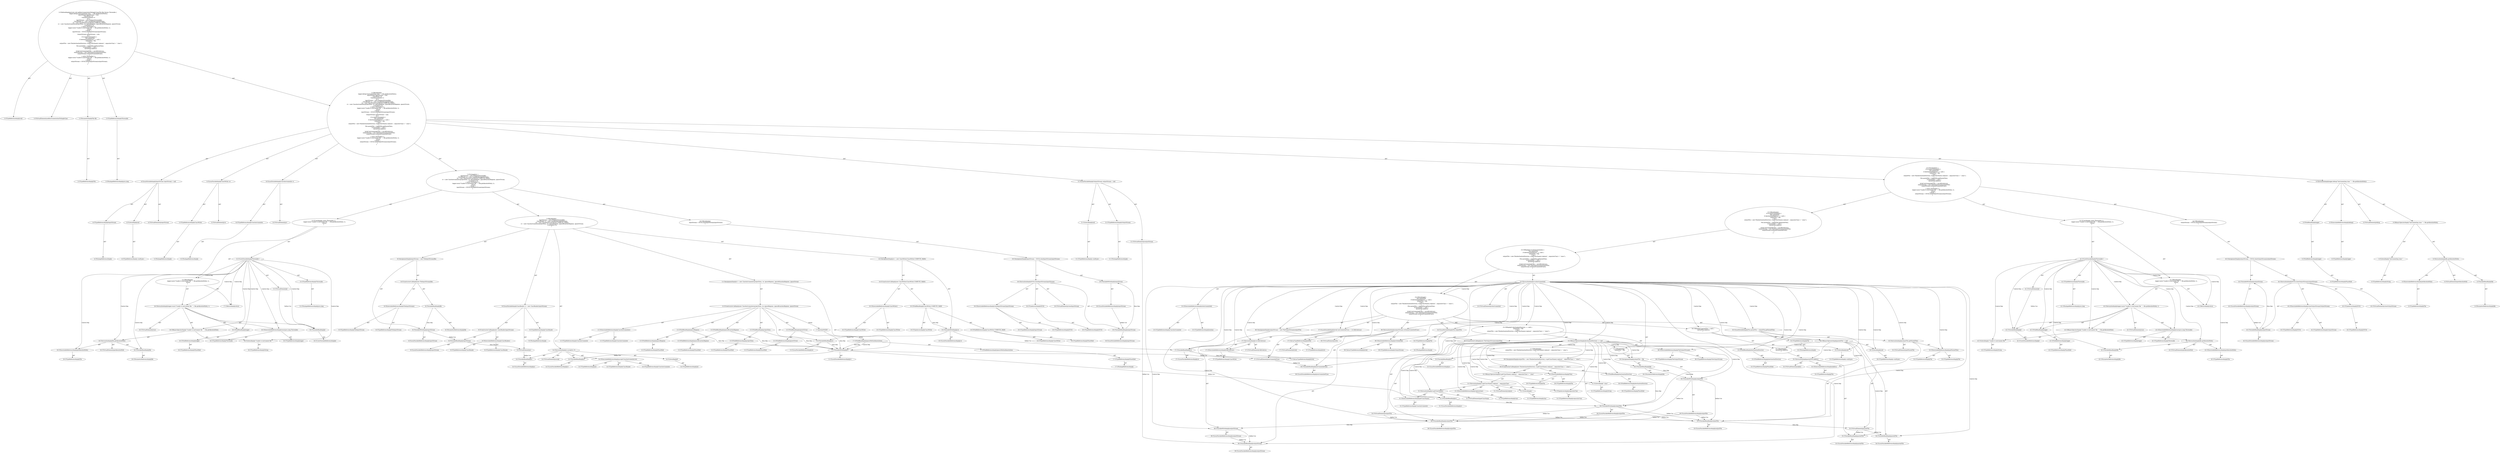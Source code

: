 digraph "addInstrumentationToSingleClass#?,File" {
0 [label="2:CtTypeReferenceImpl@void" shape=ellipse]
1 [label="2:CtVirtualElement@addInstrumentationToSingleClass" shape=ellipse]
2 [label="2:CtParameterImpl@File file" shape=ellipse]
3 [label="2:CtTypeReferenceImpl@File" shape=ellipse]
4 [label="2:CtTypeReferenceImpl@Throwable" shape=ellipse]
5 [label="2:CtPackageReferenceImpl@java.lang" shape=ellipse]
6 [label="3:CtExecutableReferenceImpl@debug()" shape=ellipse]
7 [label="3:CtTypeReferenceImpl@logger" shape=ellipse]
8 [label="3:CtVirtualElement@debug" shape=ellipse]
9 [label="3:CtFieldReferenceImpl@logger" shape=ellipse]
10 [label="3:CtTypeReferenceImpl@PlaceHold" shape=ellipse]
11 [label="3:CtFieldReadImpl@logger" shape=ellipse]
12 [label="3:CtLiteralImpl@\"Instrumenting class \"" shape=ellipse]
13 [label="3:CtTypeReferenceImpl@String" shape=ellipse]
14 [label="3:CtExecutableReferenceImpl@getAbsolutePath()" shape=ellipse]
15 [label="3:CtTypeReferenceImpl@File" shape=ellipse]
16 [label="3:CtVirtualElement@getAbsolutePath" shape=ellipse]
17 [label="3:CtVariableReadImpl@file" shape=ellipse]
18 [label="3:CtParameterReferenceImpl@file" shape=ellipse]
19 [label="3:CtInvocationImpl@file.getAbsolutePath()" shape=ellipse]
20 [label="3:CtBinaryOperatorImpl@\"Instrumenting class \" + file.getAbsolutePath()" shape=ellipse]
21 [label="3:CtInvocationImpl@logger.debug(\"Instrumenting class \" + file.getAbsolutePath())" shape=ellipse]
22 [label="4:CtTypeReferenceImpl@InputStream" shape=ellipse]
23 [label="4:CtPackageReferenceImpl@" shape=ellipse]
24 [label="4:CtLiteralImpl@null" shape=ellipse]
25 [label="4:CtTypeReferenceImpl@<nulltype>" shape=ellipse]
26 [label="4:CtVirtualElement@inputStream" shape=ellipse]
27 [label="4:CtLocalVariableImpl@InputStream inputStream = null" shape=ellipse]
28 [label="5:CtTypeReferenceImpl@ClassWriter" shape=ellipse]
29 [label="5:CtPackageReferenceImpl@" shape=ellipse]
30 [label="5:CtVirtualElement@cw" shape=ellipse]
31 [label="5:CtLocalVariableImpl@ClassWriter cw" shape=ellipse]
32 [label="6:CtTypeReferenceImpl@ClassInstrumenter" shape=ellipse]
33 [label="6:CtPackageReferenceImpl@" shape=ellipse]
34 [label="6:CtVirtualElement@cv" shape=ellipse]
35 [label="6:CtLocalVariableImpl@ClassInstrumenter cv" shape=ellipse]
36 [label="8:CtVariableWriteImpl@inputStream" shape=ellipse]
37 [label="8:CtLocalVariableReferenceImpl@inputStream" shape=ellipse]
38 [label="8:CtExecutableReferenceImpl@FileInputStream()" shape=ellipse]
39 [label="8:CtTypeReferenceImpl@FileInputStream" shape=ellipse]
40 [label="8:CtTypeReferenceImpl@FileInputStream" shape=ellipse]
41 [label="8:CtVariableReadImpl@file" shape=ellipse]
42 [label="8:CtParameterReferenceImpl@file" shape=ellipse]
43 [label="8:CtConstructorCallImpl@new FileInputStream(file)" shape=ellipse]
44 [label="8:CtAssignmentImpl@inputStream = new FileInputStream(file)" shape=ellipse]
45 [label="9:CtTypeReferenceImpl@ClassReader" shape=ellipse]
46 [label="9:CtPackageReferenceImpl@" shape=ellipse]
47 [label="9:CtExecutableReferenceImpl@ClassReader()" shape=ellipse]
48 [label="9:CtTypeReferenceImpl@ClassReader" shape=ellipse]
49 [label="9:CtTypeReferenceImpl@ClassReader" shape=ellipse]
50 [label="9:CtVariableReadImpl@inputStream" shape=ellipse]
51 [label="9:CtLocalVariableReferenceImpl@inputStream" shape=ellipse]
52 [label="9:CtConstructorCallImpl@new ClassReader(inputStream)" shape=ellipse]
53 [label="9:CtVirtualElement@cr" shape=ellipse]
54 [label="9:CtLocalVariableImpl@ClassReader cr = new ClassReader(inputStream)" shape=ellipse]
55 [label="10:CtVariableWriteImpl@cw" shape=ellipse]
56 [label="10:CtLocalVariableReferenceImpl@cw" shape=ellipse]
57 [label="10:CtExecutableReferenceImpl@ClassWriter()" shape=ellipse]
58 [label="10:CtTypeReferenceImpl@ClassWriter" shape=ellipse]
59 [label="10:CtTypeReferenceImpl@ClassWriter" shape=ellipse]
60 [label="10:CtFieldReferenceImpl@ClassWriter.COMPUTE_MAXS" shape=ellipse]
61 [label="10:CtTypeReferenceImpl@ClassWriter" shape=ellipse]
62 [label="10:CtTypeReferenceImpl@PlaceHold" shape=ellipse]
63 [label="10:CtFieldReadImpl@ClassWriter.COMPUTE_MAXS" shape=ellipse]
64 [label="10:CtTypeAccessImpl@ClassWriter" shape=ellipse]
65 [label="10:CtConstructorCallImpl@new ClassWriter(ClassWriter.COMPUTE_MAXS)" shape=ellipse]
66 [label="10:CtAssignmentImpl@cw = new ClassWriter(ClassWriter.COMPUTE_MAXS)" shape=ellipse]
67 [label="11:CtVariableWriteImpl@cv" shape=ellipse]
68 [label="11:CtLocalVariableReferenceImpl@cv" shape=ellipse]
69 [label="12:CtExecutableReferenceImpl@ClassInstrumenter()" shape=ellipse]
70 [label="12:CtTypeReferenceImpl@ClassInstrumenter" shape=ellipse]
71 [label="12:CtTypeReferenceImpl@ClassInstrumenter" shape=ellipse]
72 [label="13:CtFieldReferenceImpl@projectData" shape=ellipse]
73 [label="13:CtTypeReferenceImpl@PlaceHold" shape=ellipse]
74 [label="13:CtFieldReadImpl@projectData" shape=ellipse]
75 [label="13:CtVariableReadImpl@cw" shape=ellipse]
76 [label="13:CtLocalVariableReferenceImpl@cw" shape=ellipse]
77 [label="13:CtFieldReferenceImpl@ignoreRegexes" shape=ellipse]
78 [label="13:CtTypeReferenceImpl@PlaceHold" shape=ellipse]
79 [label="13:CtFieldReadImpl@ignoreRegexes" shape=ellipse]
80 [label="13:CtFieldReferenceImpl@ignoreBranchesRegexes" shape=ellipse]
81 [label="13:CtTypeReferenceImpl@PlaceHold" shape=ellipse]
82 [label="13:CtFieldReadImpl@ignoreBranchesRegexes" shape=ellipse]
83 [label="13:CtFieldReferenceImpl@ignoreTrivial" shape=ellipse]
84 [label="13:CtTypeReferenceImpl@PlaceHold" shape=ellipse]
85 [label="13:CtFieldReadImpl@ignoreTrivial" shape=ellipse]
86 [label="12:CtConstructorCallImpl@new ClassInstrumenter(projectData, cw, ignoreRegexes, ignoreBranchesRegexes, ignoreTrivial)" shape=ellipse]
87 [label="11:CtAssignmentImpl@cv = new ClassInstrumenter(projectData, cw, ignoreRegexes, ignoreBranchesRegexes, ignoreTrivial)" shape=ellipse]
88 [label="14:CtExecutableReferenceImpl@accept(ClassInstrumenter,int)" shape=ellipse]
89 [label="14:CtTypeReferenceImpl@ClassReader" shape=ellipse]
90 [label="14:CtTypeReferenceImpl@ClassInstrumenter" shape=ellipse]
91 [label="14:CtTypeReferenceImpl@int" shape=ellipse]
92 [label="14:CtVirtualElement@accept" shape=ellipse]
93 [label="14:CtVariableReadImpl@cr" shape=ellipse]
94 [label="14:CtLocalVariableReferenceImpl@cr" shape=ellipse]
95 [label="14:CtVariableReadImpl@cv" shape=ellipse]
96 [label="14:CtLocalVariableReferenceImpl@cv" shape=ellipse]
97 [label="14:CtLiteralImpl@0" shape=ellipse]
98 [label="14:CtTypeReferenceImpl@int" shape=ellipse]
99 [label="14:CtInvocationImpl@cr.accept(cv, 0)" shape=ellipse]
100 [label="7:CtBlockImpl@\{
    inputStream = new FileInputStream(file);
    ClassReader cr = new ClassReader(inputStream);
    cw = new ClassWriter(ClassWriter.COMPUTE_MAXS);
    cv = new ClassInstrumenter(projectData, cw, ignoreRegexes, ignoreBranchesRegexes, ignoreTrivial);
    cr.accept(cv, 0);
\}" shape=ellipse]
101 [label="15:CtVirtualElement@t" shape=ellipse]
102 [label="15:CtTypeReferenceImpl@Throwable" shape=ellipse]
103 [label="15:CtPackageReferenceImpl@java.lang" shape=ellipse]
104 [label="15:CtCatchVariableImpl@Throwable t" shape=ellipse]
105 [label="16:CtExecutableReferenceImpl@warn(java.lang.Throwable)" shape=ellipse]
106 [label="16:CtTypeReferenceImpl@logger" shape=ellipse]
107 [label="16:CtTypeReferenceImpl@Throwable" shape=ellipse]
108 [label="16:CtVirtualElement@warn" shape=ellipse]
109 [label="16:CtFieldReferenceImpl@logger" shape=ellipse]
110 [label="16:CtTypeReferenceImpl@PlaceHold" shape=ellipse]
111 [label="16:CtFieldReadImpl@logger" shape=ellipse]
112 [label="16:CtLiteralImpl@\"Unable to instrument file \"" shape=ellipse]
113 [label="16:CtTypeReferenceImpl@String" shape=ellipse]
114 [label="16:CtExecutableReferenceImpl@getAbsolutePath()" shape=ellipse]
115 [label="16:CtTypeReferenceImpl@File" shape=ellipse]
116 [label="16:CtVirtualElement@getAbsolutePath" shape=ellipse]
117 [label="16:CtVariableReadImpl@file" shape=ellipse]
118 [label="16:CtParameterReferenceImpl@file" shape=ellipse]
119 [label="16:CtInvocationImpl@file.getAbsolutePath()" shape=ellipse]
120 [label="16:CtBinaryOperatorImpl@\"Unable to instrument file \" + file.getAbsolutePath()" shape=ellipse]
121 [label="16:CtVariableReadImpl@t" shape=ellipse]
122 [label="16:CtCatchVariableReferenceImpl@t" shape=ellipse]
123 [label="16:CtInvocationImpl@logger.warn(\"Unable to instrument file \" + file.getAbsolutePath(), t)" shape=ellipse]
124 [label="17:CtReturnImpl@return" shape=ellipse]
125 [label="15:CtBlockImpl@\{
    logger.warn(\"Unable to instrument file \" + file.getAbsolutePath(), t);
    return;
\}" shape=ellipse]
126 [label="15:CtCatchImpl@ catch (Throwable t) \{
    logger.warn(\"Unable to instrument file \" + file.getAbsolutePath(), t);
    return;
\}" shape=ellipse]
127 [label="19:CtVariableWriteImpl@inputStream" shape=ellipse]
128 [label="19:CtLocalVariableReferenceImpl@inputStream" shape=ellipse]
129 [label="19:CtExecutableReferenceImpl@closeInputStream(InputStream)" shape=ellipse]
130 [label="19:CtTypeReferenceImpl@IOUtil" shape=ellipse]
131 [label="19:CtTypeReferenceImpl@InputStream" shape=ellipse]
132 [label="19:CtVirtualElement@closeInputStream" shape=ellipse]
133 [label="19:CtTypeAccessImpl@IOUtil" shape=ellipse]
134 [label="19:CtTypeReferenceImpl@IOUtil" shape=ellipse]
135 [label="19:CtVariableReadImpl@inputStream" shape=ellipse]
136 [label="19:CtLocalVariableReferenceImpl@inputStream" shape=ellipse]
137 [label="19:CtInvocationImpl@IOUtil.closeInputStream(inputStream)" shape=ellipse]
138 [label="19:CtAssignmentImpl@inputStream = IOUtil.closeInputStream(inputStream)" shape=ellipse]
139 [label="18:CtBlockImpl@\{
    inputStream = IOUtil.closeInputStream(inputStream);
\}" shape=ellipse]
140 [label="7:CtTryImpl@try \{
    inputStream = new FileInputStream(file);
    ClassReader cr = new ClassReader(inputStream);
    cw = new ClassWriter(ClassWriter.COMPUTE_MAXS);
    cv = new ClassInstrumenter(projectData, cw, ignoreRegexes, ignoreBranchesRegexes, ignoreTrivial);
    cr.accept(cv, 0);
\} catch (Throwable t) \{
    logger.warn(\"Unable to instrument file \" + file.getAbsolutePath(), t);
    return;
\} finally \{
    inputStream = IOUtil.closeInputStream(inputStream);
\}" shape=ellipse]
141 [label="21:CtTypeReferenceImpl@OutputStream" shape=ellipse]
142 [label="21:CtPackageReferenceImpl@" shape=ellipse]
143 [label="21:CtLiteralImpl@null" shape=ellipse]
144 [label="21:CtTypeReferenceImpl@<nulltype>" shape=ellipse]
145 [label="21:CtVirtualElement@outputStream" shape=ellipse]
146 [label="21:CtLocalVariableImpl@OutputStream outputStream = null" shape=ellipse]
147 [label="23:CtExecutableReferenceImpl@isInstrumented()" shape=ellipse]
148 [label="23:CtTypeReferenceImpl@ClassInstrumenter" shape=ellipse]
149 [label="23:CtTypeReferenceImpl@boolean" shape=ellipse]
150 [label="23:CtVirtualElement@isInstrumented" shape=ellipse]
151 [label="23:CtVariableReadImpl@cv" shape=ellipse]
152 [label="23:CtLocalVariableReferenceImpl@cv" shape=ellipse]
153 [label="23:CtInvocationImpl@cv.isInstrumented()" shape=ellipse]
154 [label="24:CtTypeReferenceImpl@File" shape=ellipse]
155 [label="24:CtPackageReferenceImpl@" shape=ellipse]
156 [label="24:CtVirtualElement@outputFile" shape=ellipse]
157 [label="24:CtLocalVariableImpl@File outputFile" shape=ellipse]
158 [label="25:CtFieldReferenceImpl@destinationDirectory" shape=ellipse]
159 [label="25:CtTypeReferenceImpl@PlaceHold" shape=ellipse]
160 [label="25:CtFieldReadImpl@destinationDirectory" shape=ellipse]
161 [label="25:CtLiteralImpl@null" shape=ellipse]
162 [label="25:CtTypeReferenceImpl@<nulltype>" shape=ellipse]
163 [label="25:CtBinaryOperatorImpl@destinationDirectory == null" shape=ellipse]
164 [label="26:CtVariableWriteImpl@outputFile" shape=ellipse]
165 [label="26:CtLocalVariableReferenceImpl@outputFile" shape=ellipse]
166 [label="26:CtVariableReadImpl@file" shape=ellipse]
167 [label="26:CtParameterReferenceImpl@file" shape=ellipse]
168 [label="26:CtAssignmentImpl@outputFile = file" shape=ellipse]
169 [label="25:CtBlockImpl@\{
    outputFile = file;
\}" shape=ellipse]
170 [label="28:CtVariableWriteImpl@outputFile" shape=ellipse]
171 [label="28:CtLocalVariableReferenceImpl@outputFile" shape=ellipse]
172 [label="29:CtExecutableReferenceImpl@File()" shape=ellipse]
173 [label="29:CtTypeReferenceImpl@File" shape=ellipse]
174 [label="29:CtTypeReferenceImpl@File" shape=ellipse]
175 [label="30:CtFieldReferenceImpl@destinationDirectory" shape=ellipse]
176 [label="30:CtTypeReferenceImpl@PlaceHold" shape=ellipse]
177 [label="30:CtFieldReadImpl@destinationDirectory" shape=ellipse]
178 [label="31:CtExecutableReferenceImpl@replace(char)" shape=ellipse]
179 [label="31:CtTypeReferenceImpl@char" shape=ellipse]
180 [label="31:CtVirtualElement@replace" shape=ellipse]
181 [label="31:CtExecutableReferenceImpl@getClassName()" shape=ellipse]
182 [label="31:CtTypeReferenceImpl@ClassInstrumenter" shape=ellipse]
183 [label="31:CtVirtualElement@getClassName" shape=ellipse]
184 [label="31:CtVariableReadImpl@cv" shape=ellipse]
185 [label="31:CtLocalVariableReferenceImpl@cv" shape=ellipse]
186 [label="31:CtInvocationImpl@cv.getClassName()" shape=ellipse]
187 [label="31:CtLiteralImpl@'.'" shape=ellipse]
188 [label="31:CtTypeReferenceImpl@char" shape=ellipse]
189 [label="31:CtTypeAccessImpl@separatorChar" shape=ellipse]
190 [label="31:CtTypeReferenceImpl@separatorChar" shape=ellipse]
191 [label="31:CtInvocationImpl@cv.getClassName().replace('.', separatorChar)" shape=ellipse]
192 [label="31:CtLiteralImpl@\".class\"" shape=ellipse]
193 [label="31:CtTypeReferenceImpl@String" shape=ellipse]
194 [label="31:CtBinaryOperatorImpl@cv.getClassName().replace('.', separatorChar) + \".class\"" shape=ellipse]
195 [label="29:CtConstructorCallImpl@new File(destinationDirectory, cv.getClassName().replace('.', separatorChar) + \".class\")" shape=ellipse]
196 [label="28:CtAssignmentImpl@outputFile = new File(destinationDirectory, cv.getClassName().replace('.', separatorChar) + \".class\")" shape=ellipse]
197 [label="27:CtBlockImpl@\{
    outputFile = new File(destinationDirectory, cv.getClassName().replace('.', separatorChar) + \".class\");
\}" shape=ellipse]
198 [label="25:CtIfImpl@if (destinationDirectory == null) \{
    outputFile = file;
\} else \{
    outputFile = new File(destinationDirectory, cv.getClassName().replace('.', separatorChar) + \".class\");
\}" shape=ellipse]
199 [label="33:CtTypeReferenceImpl@File" shape=ellipse]
200 [label="33:CtPackageReferenceImpl@" shape=ellipse]
201 [label="33:CtExecutableReferenceImpl@getParentFile()" shape=ellipse]
202 [label="33:CtTypeReferenceImpl@File" shape=ellipse]
203 [label="33:CtTypeReferenceImpl@File" shape=ellipse]
204 [label="33:CtVirtualElement@getParentFile" shape=ellipse]
205 [label="33:CtVariableReadImpl@outputFile" shape=ellipse]
206 [label="33:CtLocalVariableReferenceImpl@outputFile" shape=ellipse]
207 [label="33:CtInvocationImpl@outputFile.getParentFile()" shape=ellipse]
208 [label="33:CtVirtualElement@parentFile" shape=ellipse]
209 [label="33:CtLocalVariableImpl@File parentFile = outputFile.getParentFile()" shape=ellipse]
210 [label="34:CtVariableReadImpl@parentFile" shape=ellipse]
211 [label="34:CtLocalVariableReferenceImpl@parentFile" shape=ellipse]
212 [label="34:CtLiteralImpl@null" shape=ellipse]
213 [label="34:CtTypeReferenceImpl@<nulltype>" shape=ellipse]
214 [label="34:CtBinaryOperatorImpl@parentFile != null" shape=ellipse]
215 [label="35:CtExecutableReferenceImpl@mkdirs()" shape=ellipse]
216 [label="35:CtTypeReferenceImpl@File" shape=ellipse]
217 [label="35:CtVirtualElement@mkdirs" shape=ellipse]
218 [label="35:CtVariableReadImpl@parentFile" shape=ellipse]
219 [label="35:CtLocalVariableReferenceImpl@parentFile" shape=ellipse]
220 [label="35:CtInvocationImpl@parentFile.mkdirs()" shape=ellipse]
221 [label="34:CtBlockImpl@\{
    parentFile.mkdirs();
\}" shape=ellipse]
222 [label="34:CtIfImpl@if (parentFile != null) \{
    parentFile.mkdirs();
\}" shape=ellipse]
223 [label="37:CtVirtualElement@byte[]" shape=ellipse]
224 [label="37:CtArrayTypeReferenceImpl@byte[]" shape=ellipse]
225 [label="37:CtTypeReferenceImpl@byte" shape=ellipse]
226 [label="37:CtExecutableReferenceImpl@toByteArray()" shape=ellipse]
227 [label="37:CtTypeReferenceImpl@ClassWriter" shape=ellipse]
228 [label="37:CtArrayTypeReferenceImpl@byte[]" shape=ellipse]
229 [label="37:CtVirtualElement@toByteArray" shape=ellipse]
230 [label="37:CtVariableReadImpl@cw" shape=ellipse]
231 [label="37:CtLocalVariableReferenceImpl@cw" shape=ellipse]
232 [label="37:CtInvocationImpl@cw.toByteArray()" shape=ellipse]
233 [label="37:CtVirtualElement@instrumentedClass" shape=ellipse]
234 [label="37:CtLocalVariableImpl@byte[] instrumentedClass = cw.toByteArray()" shape=ellipse]
235 [label="38:CtVariableWriteImpl@outputStream" shape=ellipse]
236 [label="38:CtLocalVariableReferenceImpl@outputStream" shape=ellipse]
237 [label="38:CtExecutableReferenceImpl@FileOutputStream()" shape=ellipse]
238 [label="38:CtTypeReferenceImpl@FileOutputStream" shape=ellipse]
239 [label="38:CtTypeReferenceImpl@FileOutputStream" shape=ellipse]
240 [label="38:CtVariableReadImpl@outputFile" shape=ellipse]
241 [label="38:CtLocalVariableReferenceImpl@outputFile" shape=ellipse]
242 [label="38:CtConstructorCallImpl@new FileOutputStream(outputFile)" shape=ellipse]
243 [label="38:CtAssignmentImpl@outputStream = new FileOutputStream(outputFile)" shape=ellipse]
244 [label="39:CtExecutableReferenceImpl@write(byte[])" shape=ellipse]
245 [label="39:CtTypeReferenceImpl@OutputStream" shape=ellipse]
246 [label="39:CtArrayTypeReferenceImpl@byte[]" shape=ellipse]
247 [label="39:CtVirtualElement@write" shape=ellipse]
248 [label="39:CtVariableReadImpl@outputStream" shape=ellipse]
249 [label="39:CtLocalVariableReferenceImpl@outputStream" shape=ellipse]
250 [label="39:CtVariableReadImpl@instrumentedClass" shape=ellipse]
251 [label="39:CtLocalVariableReferenceImpl@instrumentedClass" shape=ellipse]
252 [label="39:CtInvocationImpl@outputStream.write(instrumentedClass)" shape=ellipse]
253 [label="23:CtBlockImpl@\{
    File outputFile;
    if (destinationDirectory == null) \{
        outputFile = file;
    \} else \{
        outputFile = new File(destinationDirectory, cv.getClassName().replace('.', separatorChar) + \".class\");
    \}
    File parentFile = outputFile.getParentFile();
    if (parentFile != null) \{
        parentFile.mkdirs();
    \}
    byte[] instrumentedClass = cw.toByteArray();
    outputStream = new FileOutputStream(outputFile);
    outputStream.write(instrumentedClass);
\}" shape=ellipse]
254 [label="23:CtIfImpl@if (cv.isInstrumented()) \{
    File outputFile;
    if (destinationDirectory == null) \{
        outputFile = file;
    \} else \{
        outputFile = new File(destinationDirectory, cv.getClassName().replace('.', separatorChar) + \".class\");
    \}
    File parentFile = outputFile.getParentFile();
    if (parentFile != null) \{
        parentFile.mkdirs();
    \}
    byte[] instrumentedClass = cw.toByteArray();
    outputStream = new FileOutputStream(outputFile);
    outputStream.write(instrumentedClass);
\}" shape=ellipse]
255 [label="22:CtBlockImpl@\{
    if (cv.isInstrumented()) \{
        File outputFile;
        if (destinationDirectory == null) \{
            outputFile = file;
        \} else \{
            outputFile = new File(destinationDirectory, cv.getClassName().replace('.', separatorChar) + \".class\");
        \}
        File parentFile = outputFile.getParentFile();
        if (parentFile != null) \{
            parentFile.mkdirs();
        \}
        byte[] instrumentedClass = cw.toByteArray();
        outputStream = new FileOutputStream(outputFile);
        outputStream.write(instrumentedClass);
    \}
\}" shape=ellipse]
256 [label="41:CtVirtualElement@t" shape=ellipse]
257 [label="41:CtTypeReferenceImpl@Throwable" shape=ellipse]
258 [label="41:CtPackageReferenceImpl@java.lang" shape=ellipse]
259 [label="41:CtCatchVariableImpl@Throwable t" shape=ellipse]
260 [label="42:CtExecutableReferenceImpl@warn(java.lang.Throwable)" shape=ellipse]
261 [label="42:CtTypeReferenceImpl@logger" shape=ellipse]
262 [label="42:CtTypeReferenceImpl@Throwable" shape=ellipse]
263 [label="42:CtVirtualElement@warn" shape=ellipse]
264 [label="42:CtFieldReferenceImpl@logger" shape=ellipse]
265 [label="42:CtTypeReferenceImpl@PlaceHold" shape=ellipse]
266 [label="42:CtFieldReadImpl@logger" shape=ellipse]
267 [label="42:CtLiteralImpl@\"Unable to instrument file \"" shape=ellipse]
268 [label="42:CtTypeReferenceImpl@String" shape=ellipse]
269 [label="42:CtExecutableReferenceImpl@getAbsolutePath()" shape=ellipse]
270 [label="42:CtTypeReferenceImpl@File" shape=ellipse]
271 [label="42:CtVirtualElement@getAbsolutePath" shape=ellipse]
272 [label="42:CtVariableReadImpl@file" shape=ellipse]
273 [label="42:CtParameterReferenceImpl@file" shape=ellipse]
274 [label="42:CtInvocationImpl@file.getAbsolutePath()" shape=ellipse]
275 [label="42:CtBinaryOperatorImpl@\"Unable to instrument file \" + file.getAbsolutePath()" shape=ellipse]
276 [label="42:CtVariableReadImpl@t" shape=ellipse]
277 [label="42:CtCatchVariableReferenceImpl@t" shape=ellipse]
278 [label="42:CtInvocationImpl@logger.warn(\"Unable to instrument file \" + file.getAbsolutePath(), t)" shape=ellipse]
279 [label="43:CtReturnImpl@return" shape=ellipse]
280 [label="41:CtBlockImpl@\{
    logger.warn(\"Unable to instrument file \" + file.getAbsolutePath(), t);
    return;
\}" shape=ellipse]
281 [label="41:CtCatchImpl@ catch (Throwable t) \{
    logger.warn(\"Unable to instrument file \" + file.getAbsolutePath(), t);
    return;
\}" shape=ellipse]
282 [label="45:CtVariableWriteImpl@outputStream" shape=ellipse]
283 [label="45:CtLocalVariableReferenceImpl@outputStream" shape=ellipse]
284 [label="45:CtExecutableReferenceImpl@closeOutputStream(OutputStream)" shape=ellipse]
285 [label="45:CtTypeReferenceImpl@IOUtil" shape=ellipse]
286 [label="45:CtTypeReferenceImpl@OutputStream" shape=ellipse]
287 [label="45:CtVirtualElement@closeOutputStream" shape=ellipse]
288 [label="45:CtTypeAccessImpl@IOUtil" shape=ellipse]
289 [label="45:CtTypeReferenceImpl@IOUtil" shape=ellipse]
290 [label="45:CtVariableReadImpl@outputStream" shape=ellipse]
291 [label="45:CtLocalVariableReferenceImpl@outputStream" shape=ellipse]
292 [label="45:CtInvocationImpl@IOUtil.closeOutputStream(outputStream)" shape=ellipse]
293 [label="45:CtAssignmentImpl@outputStream = IOUtil.closeOutputStream(outputStream)" shape=ellipse]
294 [label="44:CtBlockImpl@\{
    outputStream = IOUtil.closeOutputStream(outputStream);
\}" shape=ellipse]
295 [label="22:CtTryImpl@try \{
    if (cv.isInstrumented()) \{
        File outputFile;
        if (destinationDirectory == null) \{
            outputFile = file;
        \} else \{
            outputFile = new File(destinationDirectory, cv.getClassName().replace('.', separatorChar) + \".class\");
        \}
        File parentFile = outputFile.getParentFile();
        if (parentFile != null) \{
            parentFile.mkdirs();
        \}
        byte[] instrumentedClass = cw.toByteArray();
        outputStream = new FileOutputStream(outputFile);
        outputStream.write(instrumentedClass);
    \}
\} catch (Throwable t) \{
    logger.warn(\"Unable to instrument file \" + file.getAbsolutePath(), t);
    return;
\} finally \{
    outputStream = IOUtil.closeOutputStream(outputStream);
\}" shape=ellipse]
296 [label="2:CtBlockImpl@\{
    logger.debug(\"Instrumenting class \" + file.getAbsolutePath());
    InputStream inputStream = null;
    ClassWriter cw;
    ClassInstrumenter cv;
    try \{
        inputStream = new FileInputStream(file);
        ClassReader cr = new ClassReader(inputStream);
        cw = new ClassWriter(ClassWriter.COMPUTE_MAXS);
        cv = new ClassInstrumenter(projectData, cw, ignoreRegexes, ignoreBranchesRegexes, ignoreTrivial);
        cr.accept(cv, 0);
    \} catch (Throwable t) \{
        logger.warn(\"Unable to instrument file \" + file.getAbsolutePath(), t);
        return;
    \} finally \{
        inputStream = IOUtil.closeInputStream(inputStream);
    \}
    OutputStream outputStream = null;
    try \{
        if (cv.isInstrumented()) \{
            File outputFile;
            if (destinationDirectory == null) \{
                outputFile = file;
            \} else \{
                outputFile = new File(destinationDirectory, cv.getClassName().replace('.', separatorChar) + \".class\");
            \}
            File parentFile = outputFile.getParentFile();
            if (parentFile != null) \{
                parentFile.mkdirs();
            \}
            byte[] instrumentedClass = cw.toByteArray();
            outputStream = new FileOutputStream(outputFile);
            outputStream.write(instrumentedClass);
        \}
    \} catch (Throwable t) \{
        logger.warn(\"Unable to instrument file \" + file.getAbsolutePath(), t);
        return;
    \} finally \{
        outputStream = IOUtil.closeOutputStream(outputStream);
    \}
\}" shape=ellipse]
297 [label="2:CtMethodImpl@private void addInstrumentationToSingleClass(File file) throws Throwable \{
    logger.debug(\"Instrumenting class \" + file.getAbsolutePath());
    InputStream inputStream = null;
    ClassWriter cw;
    ClassInstrumenter cv;
    try \{
        inputStream = new FileInputStream(file);
        ClassReader cr = new ClassReader(inputStream);
        cw = new ClassWriter(ClassWriter.COMPUTE_MAXS);
        cv = new ClassInstrumenter(projectData, cw, ignoreRegexes, ignoreBranchesRegexes, ignoreTrivial);
        cr.accept(cv, 0);
    \} catch (Throwable t) \{
        logger.warn(\"Unable to instrument file \" + file.getAbsolutePath(), t);
        return;
    \} finally \{
        inputStream = IOUtil.closeInputStream(inputStream);
    \}
    OutputStream outputStream = null;
    try \{
        if (cv.isInstrumented()) \{
            File outputFile;
            if (destinationDirectory == null) \{
                outputFile = file;
            \} else \{
                outputFile = new File(destinationDirectory, cv.getClassName().replace('.', separatorChar) + \".class\");
            \}
            File parentFile = outputFile.getParentFile();
            if (parentFile != null) \{
                parentFile.mkdirs();
            \}
            byte[] instrumentedClass = cw.toByteArray();
            outputStream = new FileOutputStream(outputFile);
            outputStream.write(instrumentedClass);
        \}
    \} catch (Throwable t) \{
        logger.warn(\"Unable to instrument file \" + file.getAbsolutePath(), t);
        return;
    \} finally \{
        outputStream = IOUtil.closeOutputStream(outputStream);
    \}
\}" shape=ellipse]
298 [label="17:Insert@INSERT" shape=ellipse]
299 [label="17:CtPackageReferenceImpl@" shape=ellipse]
300 [label="17:CtTypeReferenceImpl@PlaceHold" shape=ellipse]
301 [label="17:CtFieldReferenceImpl@ignoreMethodAnnotations" shape=ellipse]
302 [label="17:CtFieldReadImpl@ignoreMethodAnnotations" shape=ellipse]
2 -> 3 [label="AST"];
4 -> 5 [label="AST"];
6 -> 7 [label="AST"];
9 -> 10 [label="AST"];
11 -> 9 [label="AST"];
12 -> 13 [label="AST"];
14 -> 15 [label="AST"];
17 -> 18 [label="AST"];
19 -> 16 [label="AST"];
19 -> 17 [label="AST"];
19 -> 14 [label="AST"];
20 -> 12 [label="AST"];
20 -> 19 [label="AST"];
21 -> 8 [label="AST"];
21 -> 11 [label="AST"];
21 -> 6 [label="AST"];
21 -> 20 [label="AST"];
22 -> 23 [label="AST"];
24 -> 25 [label="AST"];
27 -> 26 [label="AST"];
27 -> 22 [label="AST"];
27 -> 24 [label="AST"];
28 -> 29 [label="AST"];
31 -> 30 [label="AST"];
31 -> 28 [label="AST"];
32 -> 33 [label="AST"];
35 -> 34 [label="AST"];
35 -> 32 [label="AST"];
36 -> 37 [label="AST"];
36 -> 50 [label="Define-Use"];
38 -> 39 [label="AST"];
38 -> 40 [label="AST"];
41 -> 42 [label="AST"];
41 -> 36 [label="Data Dep"];
43 -> 38 [label="AST"];
43 -> 41 [label="AST"];
44 -> 36 [label="AST"];
44 -> 43 [label="AST"];
45 -> 46 [label="AST"];
47 -> 48 [label="AST"];
47 -> 49 [label="AST"];
50 -> 51 [label="AST"];
50 -> 53 [label="Data Dep"];
52 -> 47 [label="AST"];
52 -> 50 [label="AST"];
53 -> 93 [label="Define-Use"];
54 -> 53 [label="AST"];
54 -> 45 [label="AST"];
54 -> 52 [label="AST"];
55 -> 56 [label="AST"];
55 -> 75 [label="Define-Use"];
55 -> 230 [label="Define-Use"];
57 -> 58 [label="AST"];
57 -> 59 [label="AST"];
60 -> 61 [label="AST"];
60 -> 62 [label="AST"];
63 -> 64 [label="AST"];
63 -> 60 [label="AST"];
63 -> 55 [label="Data Dep"];
65 -> 57 [label="AST"];
65 -> 63 [label="AST"];
66 -> 55 [label="AST"];
66 -> 65 [label="AST"];
67 -> 68 [label="AST"];
67 -> 95 [label="Define-Use"];
67 -> 151 [label="Define-Use"];
67 -> 184 [label="Define-Use"];
69 -> 70 [label="AST"];
69 -> 71 [label="AST"];
72 -> 73 [label="AST"];
74 -> 72 [label="AST"];
74 -> 67 [label="Data Dep"];
75 -> 76 [label="AST"];
75 -> 67 [label="Data Dep"];
77 -> 78 [label="AST"];
79 -> 77 [label="AST"];
79 -> 67 [label="Data Dep"];
80 -> 81 [label="AST"];
82 -> 80 [label="AST"];
82 -> 67 [label="Data Dep"];
83 -> 84 [label="AST"];
85 -> 83 [label="AST"];
85 -> 67 [label="Data Dep"];
86 -> 69 [label="AST"];
86 -> 74 [label="AST"];
86 -> 75 [label="AST"];
86 -> 79 [label="AST"];
86 -> 82 [label="AST"];
86 -> 85 [label="AST"];
86 -> 298 [label="Action"];
87 -> 67 [label="AST"];
87 -> 86 [label="AST"];
88 -> 89 [label="AST"];
88 -> 90 [label="AST"];
88 -> 91 [label="AST"];
93 -> 94 [label="AST"];
95 -> 96 [label="AST"];
97 -> 98 [label="AST"];
99 -> 92 [label="AST"];
99 -> 93 [label="AST"];
99 -> 88 [label="AST"];
99 -> 95 [label="AST"];
99 -> 97 [label="AST"];
100 -> 44 [label="AST"];
100 -> 54 [label="AST"];
100 -> 66 [label="AST"];
100 -> 87 [label="AST"];
100 -> 99 [label="AST"];
101 -> 121 [label="Define-Use"];
102 -> 103 [label="AST"];
104 -> 101 [label="AST"];
104 -> 102 [label="AST"];
104 -> 125 [label="Control Dep"];
104 -> 123 [label="Control Dep"];
104 -> 105 [label="Control Dep"];
104 -> 111 [label="Control Dep"];
104 -> 120 [label="Control Dep"];
104 -> 112 [label="Control Dep"];
104 -> 119 [label="Control Dep"];
104 -> 114 [label="Control Dep"];
104 -> 117 [label="Control Dep"];
104 -> 121 [label="Control Dep"];
104 -> 124 [label="Control Dep"];
105 -> 106 [label="AST"];
105 -> 107 [label="AST"];
109 -> 110 [label="AST"];
111 -> 109 [label="AST"];
112 -> 113 [label="AST"];
114 -> 115 [label="AST"];
117 -> 118 [label="AST"];
119 -> 116 [label="AST"];
119 -> 117 [label="AST"];
119 -> 114 [label="AST"];
120 -> 112 [label="AST"];
120 -> 119 [label="AST"];
121 -> 122 [label="AST"];
123 -> 108 [label="AST"];
123 -> 111 [label="AST"];
123 -> 105 [label="AST"];
123 -> 120 [label="AST"];
123 -> 121 [label="AST"];
125 -> 123 [label="AST"];
125 -> 124 [label="AST"];
126 -> 104 [label="AST"];
126 -> 125 [label="AST"];
127 -> 128 [label="AST"];
128 -> 135 [label="Define-Use"];
129 -> 130 [label="AST"];
129 -> 131 [label="AST"];
133 -> 134 [label="AST"];
135 -> 136 [label="AST"];
135 -> 127 [label="Data Dep"];
137 -> 132 [label="AST"];
137 -> 133 [label="AST"];
137 -> 129 [label="AST"];
137 -> 135 [label="AST"];
138 -> 127 [label="AST"];
138 -> 137 [label="AST"];
139 -> 138 [label="AST"];
140 -> 100 [label="AST"];
140 -> 126 [label="AST"];
140 -> 139 [label="AST"];
141 -> 142 [label="AST"];
143 -> 144 [label="AST"];
145 -> 248 [label="Define-Use"];
146 -> 145 [label="AST"];
146 -> 141 [label="AST"];
146 -> 143 [label="AST"];
147 -> 148 [label="AST"];
147 -> 149 [label="AST"];
151 -> 152 [label="AST"];
153 -> 150 [label="AST"];
153 -> 151 [label="AST"];
153 -> 147 [label="AST"];
153 -> 253 [label="Control Dep"];
153 -> 157 [label="Control Dep"];
153 -> 198 [label="Control Dep"];
153 -> 163 [label="Control Dep"];
153 -> 160 [label="Control Dep"];
153 -> 161 [label="Control Dep"];
153 -> 209 [label="Control Dep"];
153 -> 207 [label="Control Dep"];
153 -> 201 [label="Control Dep"];
153 -> 205 [label="Control Dep"];
153 -> 222 [label="Control Dep"];
153 -> 214 [label="Control Dep"];
153 -> 210 [label="Control Dep"];
153 -> 212 [label="Control Dep"];
153 -> 234 [label="Control Dep"];
153 -> 224 [label="Control Dep"];
153 -> 232 [label="Control Dep"];
153 -> 226 [label="Control Dep"];
153 -> 230 [label="Control Dep"];
153 -> 243 [label="Control Dep"];
153 -> 235 [label="Control Dep"];
153 -> 242 [label="Control Dep"];
153 -> 237 [label="Control Dep"];
153 -> 240 [label="Control Dep"];
153 -> 252 [label="Control Dep"];
153 -> 244 [label="Control Dep"];
153 -> 248 [label="Control Dep"];
153 -> 250 [label="Control Dep"];
154 -> 155 [label="AST"];
156 -> 205 [label="Define-Use"];
156 -> 240 [label="Define-Use"];
157 -> 156 [label="AST"];
157 -> 154 [label="AST"];
158 -> 159 [label="AST"];
160 -> 158 [label="AST"];
161 -> 162 [label="AST"];
163 -> 160 [label="AST"];
163 -> 161 [label="AST"];
163 -> 169 [label="Control Dep"];
163 -> 168 [label="Control Dep"];
163 -> 164 [label="Control Dep"];
163 -> 166 [label="Control Dep"];
163 -> 197 [label="Control Dep"];
163 -> 196 [label="Control Dep"];
163 -> 170 [label="Control Dep"];
163 -> 195 [label="Control Dep"];
163 -> 172 [label="Control Dep"];
163 -> 177 [label="Control Dep"];
163 -> 194 [label="Control Dep"];
163 -> 191 [label="Control Dep"];
163 -> 178 [label="Control Dep"];
163 -> 186 [label="Control Dep"];
163 -> 181 [label="Control Dep"];
163 -> 184 [label="Control Dep"];
163 -> 187 [label="Control Dep"];
163 -> 189 [label="Control Dep"];
163 -> 192 [label="Control Dep"];
164 -> 165 [label="AST"];
164 -> 205 [label="Define-Use"];
164 -> 240 [label="Define-Use"];
165 -> 205 [label="Define-Use"];
165 -> 240 [label="Define-Use"];
166 -> 167 [label="AST"];
166 -> 164 [label="Data Dep"];
168 -> 164 [label="AST"];
168 -> 166 [label="AST"];
169 -> 168 [label="AST"];
170 -> 171 [label="AST"];
170 -> 205 [label="Define-Use"];
170 -> 240 [label="Define-Use"];
171 -> 205 [label="Define-Use"];
171 -> 240 [label="Define-Use"];
172 -> 173 [label="AST"];
172 -> 174 [label="AST"];
175 -> 176 [label="AST"];
177 -> 175 [label="AST"];
177 -> 170 [label="Data Dep"];
178 -> 179 [label="AST"];
181 -> 182 [label="AST"];
184 -> 185 [label="AST"];
184 -> 170 [label="Data Dep"];
186 -> 183 [label="AST"];
186 -> 184 [label="AST"];
186 -> 181 [label="AST"];
187 -> 188 [label="AST"];
189 -> 190 [label="AST"];
191 -> 180 [label="AST"];
191 -> 186 [label="AST"];
191 -> 178 [label="AST"];
191 -> 187 [label="AST"];
191 -> 189 [label="AST"];
192 -> 193 [label="AST"];
194 -> 191 [label="AST"];
194 -> 192 [label="AST"];
195 -> 172 [label="AST"];
195 -> 177 [label="AST"];
195 -> 194 [label="AST"];
196 -> 170 [label="AST"];
196 -> 195 [label="AST"];
197 -> 196 [label="AST"];
198 -> 163 [label="AST"];
198 -> 169 [label="AST"];
198 -> 197 [label="AST"];
199 -> 200 [label="AST"];
201 -> 202 [label="AST"];
201 -> 203 [label="AST"];
205 -> 206 [label="AST"];
205 -> 208 [label="Data Dep"];
207 -> 204 [label="AST"];
207 -> 205 [label="AST"];
207 -> 201 [label="AST"];
208 -> 210 [label="Define-Use"];
208 -> 218 [label="Define-Use"];
209 -> 208 [label="AST"];
209 -> 199 [label="AST"];
209 -> 207 [label="AST"];
210 -> 211 [label="AST"];
212 -> 213 [label="AST"];
214 -> 210 [label="AST"];
214 -> 212 [label="AST"];
214 -> 221 [label="Control Dep"];
214 -> 220 [label="Control Dep"];
214 -> 215 [label="Control Dep"];
214 -> 218 [label="Control Dep"];
215 -> 216 [label="AST"];
218 -> 219 [label="AST"];
220 -> 217 [label="AST"];
220 -> 218 [label="AST"];
220 -> 215 [label="AST"];
221 -> 220 [label="AST"];
222 -> 214 [label="AST"];
222 -> 221 [label="AST"];
224 -> 223 [label="AST"];
224 -> 225 [label="AST"];
226 -> 227 [label="AST"];
226 -> 228 [label="AST"];
230 -> 231 [label="AST"];
230 -> 233 [label="Data Dep"];
232 -> 229 [label="AST"];
232 -> 230 [label="AST"];
232 -> 226 [label="AST"];
233 -> 250 [label="Define-Use"];
234 -> 233 [label="AST"];
234 -> 224 [label="AST"];
234 -> 232 [label="AST"];
235 -> 236 [label="AST"];
235 -> 248 [label="Define-Use"];
236 -> 248 [label="Define-Use"];
237 -> 238 [label="AST"];
237 -> 239 [label="AST"];
240 -> 241 [label="AST"];
240 -> 235 [label="Data Dep"];
242 -> 237 [label="AST"];
242 -> 240 [label="AST"];
243 -> 235 [label="AST"];
243 -> 242 [label="AST"];
244 -> 245 [label="AST"];
244 -> 246 [label="AST"];
248 -> 249 [label="AST"];
250 -> 251 [label="AST"];
252 -> 247 [label="AST"];
252 -> 248 [label="AST"];
252 -> 244 [label="AST"];
252 -> 250 [label="AST"];
253 -> 157 [label="AST"];
253 -> 198 [label="AST"];
253 -> 209 [label="AST"];
253 -> 222 [label="AST"];
253 -> 234 [label="AST"];
253 -> 243 [label="AST"];
253 -> 252 [label="AST"];
254 -> 153 [label="AST"];
254 -> 253 [label="AST"];
255 -> 254 [label="AST"];
256 -> 276 [label="Define-Use"];
257 -> 258 [label="AST"];
259 -> 256 [label="AST"];
259 -> 257 [label="AST"];
259 -> 280 [label="Control Dep"];
259 -> 278 [label="Control Dep"];
259 -> 260 [label="Control Dep"];
259 -> 266 [label="Control Dep"];
259 -> 275 [label="Control Dep"];
259 -> 267 [label="Control Dep"];
259 -> 274 [label="Control Dep"];
259 -> 269 [label="Control Dep"];
259 -> 272 [label="Control Dep"];
259 -> 276 [label="Control Dep"];
259 -> 279 [label="Control Dep"];
260 -> 261 [label="AST"];
260 -> 262 [label="AST"];
264 -> 265 [label="AST"];
266 -> 264 [label="AST"];
267 -> 268 [label="AST"];
269 -> 270 [label="AST"];
272 -> 273 [label="AST"];
274 -> 271 [label="AST"];
274 -> 272 [label="AST"];
274 -> 269 [label="AST"];
275 -> 267 [label="AST"];
275 -> 274 [label="AST"];
276 -> 277 [label="AST"];
278 -> 263 [label="AST"];
278 -> 266 [label="AST"];
278 -> 260 [label="AST"];
278 -> 275 [label="AST"];
278 -> 276 [label="AST"];
280 -> 278 [label="AST"];
280 -> 279 [label="AST"];
281 -> 259 [label="AST"];
281 -> 280 [label="AST"];
282 -> 283 [label="AST"];
283 -> 290 [label="Define-Use"];
284 -> 285 [label="AST"];
284 -> 286 [label="AST"];
288 -> 289 [label="AST"];
290 -> 291 [label="AST"];
290 -> 282 [label="Data Dep"];
292 -> 287 [label="AST"];
292 -> 288 [label="AST"];
292 -> 284 [label="AST"];
292 -> 290 [label="AST"];
293 -> 282 [label="AST"];
293 -> 292 [label="AST"];
294 -> 293 [label="AST"];
295 -> 255 [label="AST"];
295 -> 281 [label="AST"];
295 -> 294 [label="AST"];
296 -> 21 [label="AST"];
296 -> 27 [label="AST"];
296 -> 31 [label="AST"];
296 -> 35 [label="AST"];
296 -> 140 [label="AST"];
296 -> 146 [label="AST"];
296 -> 295 [label="AST"];
297 -> 1 [label="AST"];
297 -> 0 [label="AST"];
297 -> 2 [label="AST"];
297 -> 4 [label="AST"];
297 -> 296 [label="AST"];
298 -> 302 [label="Action"];
300 -> 299 [label="AST"];
301 -> 300 [label="AST"];
302 -> 301 [label="AST"];
302 -> 67 [label="Data Dep"];
302 -> 67 [label="Control Dep"];
}